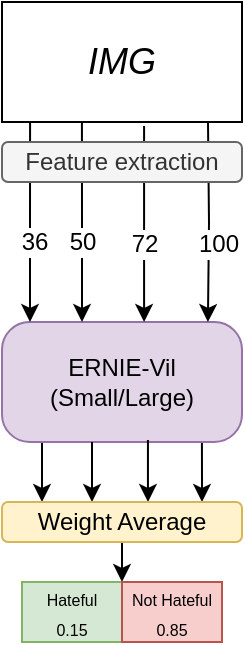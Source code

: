 <mxfile version="20.3.0" type="github">
  <diagram id="V-NWXD8eRMeijzA_UnbU" name="Pàgina-1">
    <mxGraphModel dx="946" dy="645" grid="1" gridSize="10" guides="1" tooltips="1" connect="1" arrows="1" fold="1" page="1" pageScale="1" pageWidth="827" pageHeight="1169" math="0" shadow="0">
      <root>
        <mxCell id="0" />
        <mxCell id="1" parent="0" />
        <mxCell id="iHFi_Ij1-04j6B7RkvNI-25" style="edgeStyle=orthogonalEdgeStyle;rounded=0;orthogonalLoop=1;jettySize=auto;html=1;fontSize=12;" edge="1" parent="1">
          <mxGeometry relative="1" as="geometry">
            <mxPoint x="340" y="270" as="targetPoint" />
            <mxPoint x="340" y="240" as="sourcePoint" />
          </mxGeometry>
        </mxCell>
        <mxCell id="iHFi_Ij1-04j6B7RkvNI-29" style="edgeStyle=orthogonalEdgeStyle;rounded=0;orthogonalLoop=1;jettySize=auto;html=1;exitX=0.833;exitY=1;exitDx=0;exitDy=0;fontSize=12;exitPerimeter=0;" edge="1" parent="1" source="iHFi_Ij1-04j6B7RkvNI-1">
          <mxGeometry relative="1" as="geometry">
            <mxPoint x="420" y="270" as="targetPoint" />
            <Array as="points">
              <mxPoint x="420" y="260" />
              <mxPoint x="420" y="260" />
            </Array>
          </mxGeometry>
        </mxCell>
        <mxCell id="iHFi_Ij1-04j6B7RkvNI-1" value="ERNIE-Vil&lt;br&gt;(Small/Large)" style="rounded=1;whiteSpace=wrap;html=1;fillColor=#e1d5e7;strokeColor=#9673a6;arcSize=23;" vertex="1" parent="1">
          <mxGeometry x="320" y="180" width="120" height="60" as="geometry" />
        </mxCell>
        <mxCell id="iHFi_Ij1-04j6B7RkvNI-3" style="edgeStyle=orthogonalEdgeStyle;rounded=0;orthogonalLoop=1;jettySize=auto;html=1;entryX=0.592;entryY=0;entryDx=0;entryDy=0;fontSize=18;entryPerimeter=0;exitX=0.592;exitY=1.033;exitDx=0;exitDy=0;exitPerimeter=0;" edge="1" parent="1" source="iHFi_Ij1-04j6B7RkvNI-2" target="iHFi_Ij1-04j6B7RkvNI-1">
          <mxGeometry relative="1" as="geometry" />
        </mxCell>
        <mxCell id="iHFi_Ij1-04j6B7RkvNI-12" value="72" style="edgeLabel;html=1;align=center;verticalAlign=middle;resizable=0;points=[];fontSize=12;" vertex="1" connectable="0" parent="iHFi_Ij1-04j6B7RkvNI-3">
          <mxGeometry x="-0.2" y="-2" relative="1" as="geometry">
            <mxPoint x="2" y="20" as="offset" />
          </mxGeometry>
        </mxCell>
        <mxCell id="iHFi_Ij1-04j6B7RkvNI-6" style="edgeStyle=orthogonalEdgeStyle;rounded=0;orthogonalLoop=1;jettySize=auto;html=1;exitX=0.333;exitY=1;exitDx=0;exitDy=0;fontSize=18;startArrow=none;exitPerimeter=0;" edge="1" parent="1" source="iHFi_Ij1-04j6B7RkvNI-2">
          <mxGeometry relative="1" as="geometry">
            <mxPoint x="360" y="180" as="targetPoint" />
          </mxGeometry>
        </mxCell>
        <mxCell id="iHFi_Ij1-04j6B7RkvNI-19" value="50" style="edgeLabel;html=1;align=center;verticalAlign=middle;resizable=0;points=[];fontSize=12;" vertex="1" connectable="0" parent="iHFi_Ij1-04j6B7RkvNI-6">
          <mxGeometry x="-0.2" relative="1" as="geometry">
            <mxPoint y="20" as="offset" />
          </mxGeometry>
        </mxCell>
        <mxCell id="iHFi_Ij1-04j6B7RkvNI-10" style="edgeStyle=orthogonalEdgeStyle;rounded=0;orthogonalLoop=1;jettySize=auto;html=1;entryX=0.858;entryY=0;entryDx=0;entryDy=0;fontSize=18;entryPerimeter=0;" edge="1" parent="1" target="iHFi_Ij1-04j6B7RkvNI-1">
          <mxGeometry relative="1" as="geometry">
            <mxPoint x="423" y="80" as="sourcePoint" />
          </mxGeometry>
        </mxCell>
        <mxCell id="iHFi_Ij1-04j6B7RkvNI-11" value="100&lt;br style=&quot;font-size: 12px;&quot;&gt;" style="edgeLabel;html=1;align=center;verticalAlign=middle;resizable=0;points=[];fontSize=12;" vertex="1" connectable="0" parent="iHFi_Ij1-04j6B7RkvNI-10">
          <mxGeometry x="-0.233" y="-1" relative="1" as="geometry">
            <mxPoint x="5" y="22" as="offset" />
          </mxGeometry>
        </mxCell>
        <mxCell id="iHFi_Ij1-04j6B7RkvNI-20" style="edgeStyle=orthogonalEdgeStyle;rounded=0;orthogonalLoop=1;jettySize=auto;html=1;exitX=0.117;exitY=1;exitDx=0;exitDy=0;fontSize=12;exitPerimeter=0;" edge="1" parent="1" source="iHFi_Ij1-04j6B7RkvNI-2">
          <mxGeometry relative="1" as="geometry">
            <mxPoint x="334" y="180" as="targetPoint" />
          </mxGeometry>
        </mxCell>
        <mxCell id="iHFi_Ij1-04j6B7RkvNI-22" value="36" style="edgeLabel;html=1;align=center;verticalAlign=middle;resizable=0;points=[];fontSize=12;" vertex="1" connectable="0" parent="iHFi_Ij1-04j6B7RkvNI-20">
          <mxGeometry x="0.24" y="1" relative="1" as="geometry">
            <mxPoint y="-2" as="offset" />
          </mxGeometry>
        </mxCell>
        <mxCell id="iHFi_Ij1-04j6B7RkvNI-2" value="&lt;i&gt;&lt;font style=&quot;font-size: 18px;&quot;&gt;IMG&lt;/font&gt;&lt;/i&gt;" style="rounded=0;whiteSpace=wrap;html=1;" vertex="1" parent="1">
          <mxGeometry x="320" y="20" width="120" height="60" as="geometry" />
        </mxCell>
        <mxCell id="iHFi_Ij1-04j6B7RkvNI-15" value="Feature extraction" style="rounded=1;whiteSpace=wrap;html=1;fontSize=12;fillColor=#f5f5f5;fontColor=#333333;strokeColor=#666666;" vertex="1" parent="1">
          <mxGeometry x="320" y="90" width="120" height="20" as="geometry" />
        </mxCell>
        <mxCell id="iHFi_Ij1-04j6B7RkvNI-26" style="edgeStyle=orthogonalEdgeStyle;rounded=0;orthogonalLoop=1;jettySize=auto;html=1;fontSize=12;exitX=0.375;exitY=1;exitDx=0;exitDy=0;exitPerimeter=0;" edge="1" parent="1" source="iHFi_Ij1-04j6B7RkvNI-1">
          <mxGeometry relative="1" as="geometry">
            <mxPoint x="365" y="270" as="targetPoint" />
            <mxPoint x="350" y="250" as="sourcePoint" />
            <Array as="points" />
          </mxGeometry>
        </mxCell>
        <mxCell id="iHFi_Ij1-04j6B7RkvNI-27" style="edgeStyle=orthogonalEdgeStyle;rounded=0;orthogonalLoop=1;jettySize=auto;html=1;fontSize=12;exitX=0.608;exitY=0.983;exitDx=0;exitDy=0;exitPerimeter=0;" edge="1" parent="1" source="iHFi_Ij1-04j6B7RkvNI-1">
          <mxGeometry relative="1" as="geometry">
            <mxPoint x="393" y="270" as="targetPoint" />
            <mxPoint x="390" y="250" as="sourcePoint" />
            <Array as="points" />
          </mxGeometry>
        </mxCell>
        <mxCell id="iHFi_Ij1-04j6B7RkvNI-31" style="edgeStyle=orthogonalEdgeStyle;rounded=0;orthogonalLoop=1;jettySize=auto;html=1;exitX=0.5;exitY=1;exitDx=0;exitDy=0;fontSize=12;" edge="1" parent="1" source="iHFi_Ij1-04j6B7RkvNI-30">
          <mxGeometry relative="1" as="geometry">
            <mxPoint x="380" y="310" as="targetPoint" />
          </mxGeometry>
        </mxCell>
        <mxCell id="iHFi_Ij1-04j6B7RkvNI-30" value="Weight Average" style="rounded=1;whiteSpace=wrap;html=1;fontSize=12;fillColor=#fff2cc;strokeColor=#d6b656;" vertex="1" parent="1">
          <mxGeometry x="320" y="270" width="120" height="20" as="geometry" />
        </mxCell>
        <mxCell id="iHFi_Ij1-04j6B7RkvNI-32" value="&lt;font style=&quot;font-size: 8px;&quot;&gt;Hateful&lt;br&gt;0.15&lt;br&gt;&lt;/font&gt;" style="rounded=0;whiteSpace=wrap;html=1;fontSize=12;fillColor=#d5e8d4;strokeColor=#82b366;" vertex="1" parent="1">
          <mxGeometry x="330" y="310" width="50" height="30" as="geometry" />
        </mxCell>
        <mxCell id="iHFi_Ij1-04j6B7RkvNI-33" value="&lt;font style=&quot;font-size: 8px;&quot;&gt;Not Hateful&lt;br&gt;0.85&lt;br&gt;&lt;/font&gt;" style="rounded=0;whiteSpace=wrap;html=1;fontSize=12;fillColor=#f8cecc;strokeColor=#b85450;" vertex="1" parent="1">
          <mxGeometry x="380" y="310" width="50" height="30" as="geometry" />
        </mxCell>
      </root>
    </mxGraphModel>
  </diagram>
</mxfile>
